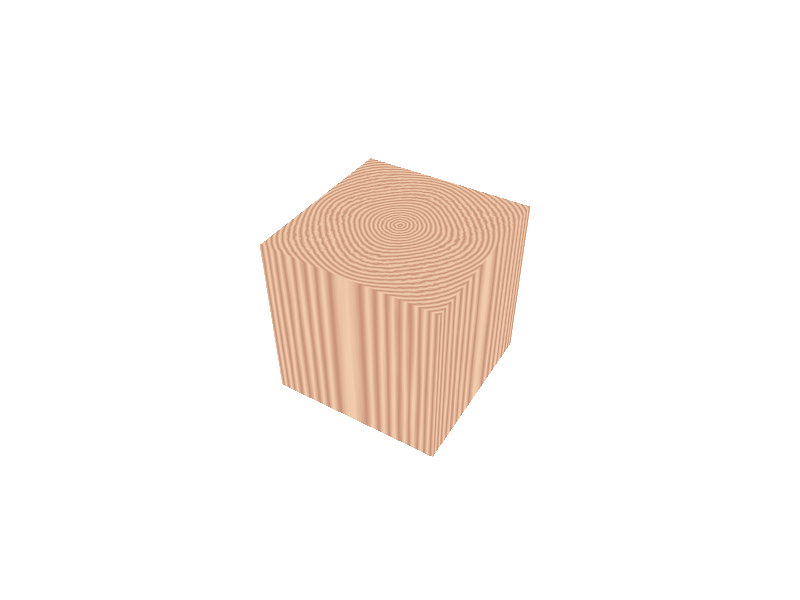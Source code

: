 //Render with clock 0 to 48

#include "colors.inc"
#include "woods.inc"

camera {
  sky <0,0,1>          //Don't change this
  direction <-1,0,0>   //Don't change this  
  right <-4/3,0,0>     //Don't change this
  location  <5,3,5> //Camera location
  look_at   <0,0,0>    //Where camera is pointing
  angle 60      //Angle of the view--increase to see more, decrease to see less
}

global_settings { ambient_light White }
light_source {
  <10,-10,10>
  color White*2
}
background { color White }

#declare box1= box { <-1, -1, -1>, <1, 1, 0> texture{T_Wood1}};
#declare box2= box { <-1, -1, 0>, <1, 1, 1> texture{T_Wood1}};

#declare r=1/48.0;
object{box1 rotate <0,0,0>}
// object{box2 rotate <0,0,clock*90/48> translate <0,0,1>*(4*clock*r*(1-clock*r))}
object{box2 rotate <clock*-180/48,0,0> translate <0,1.25*clock/24,2*4*clock*r*(1-clock*r)>}
